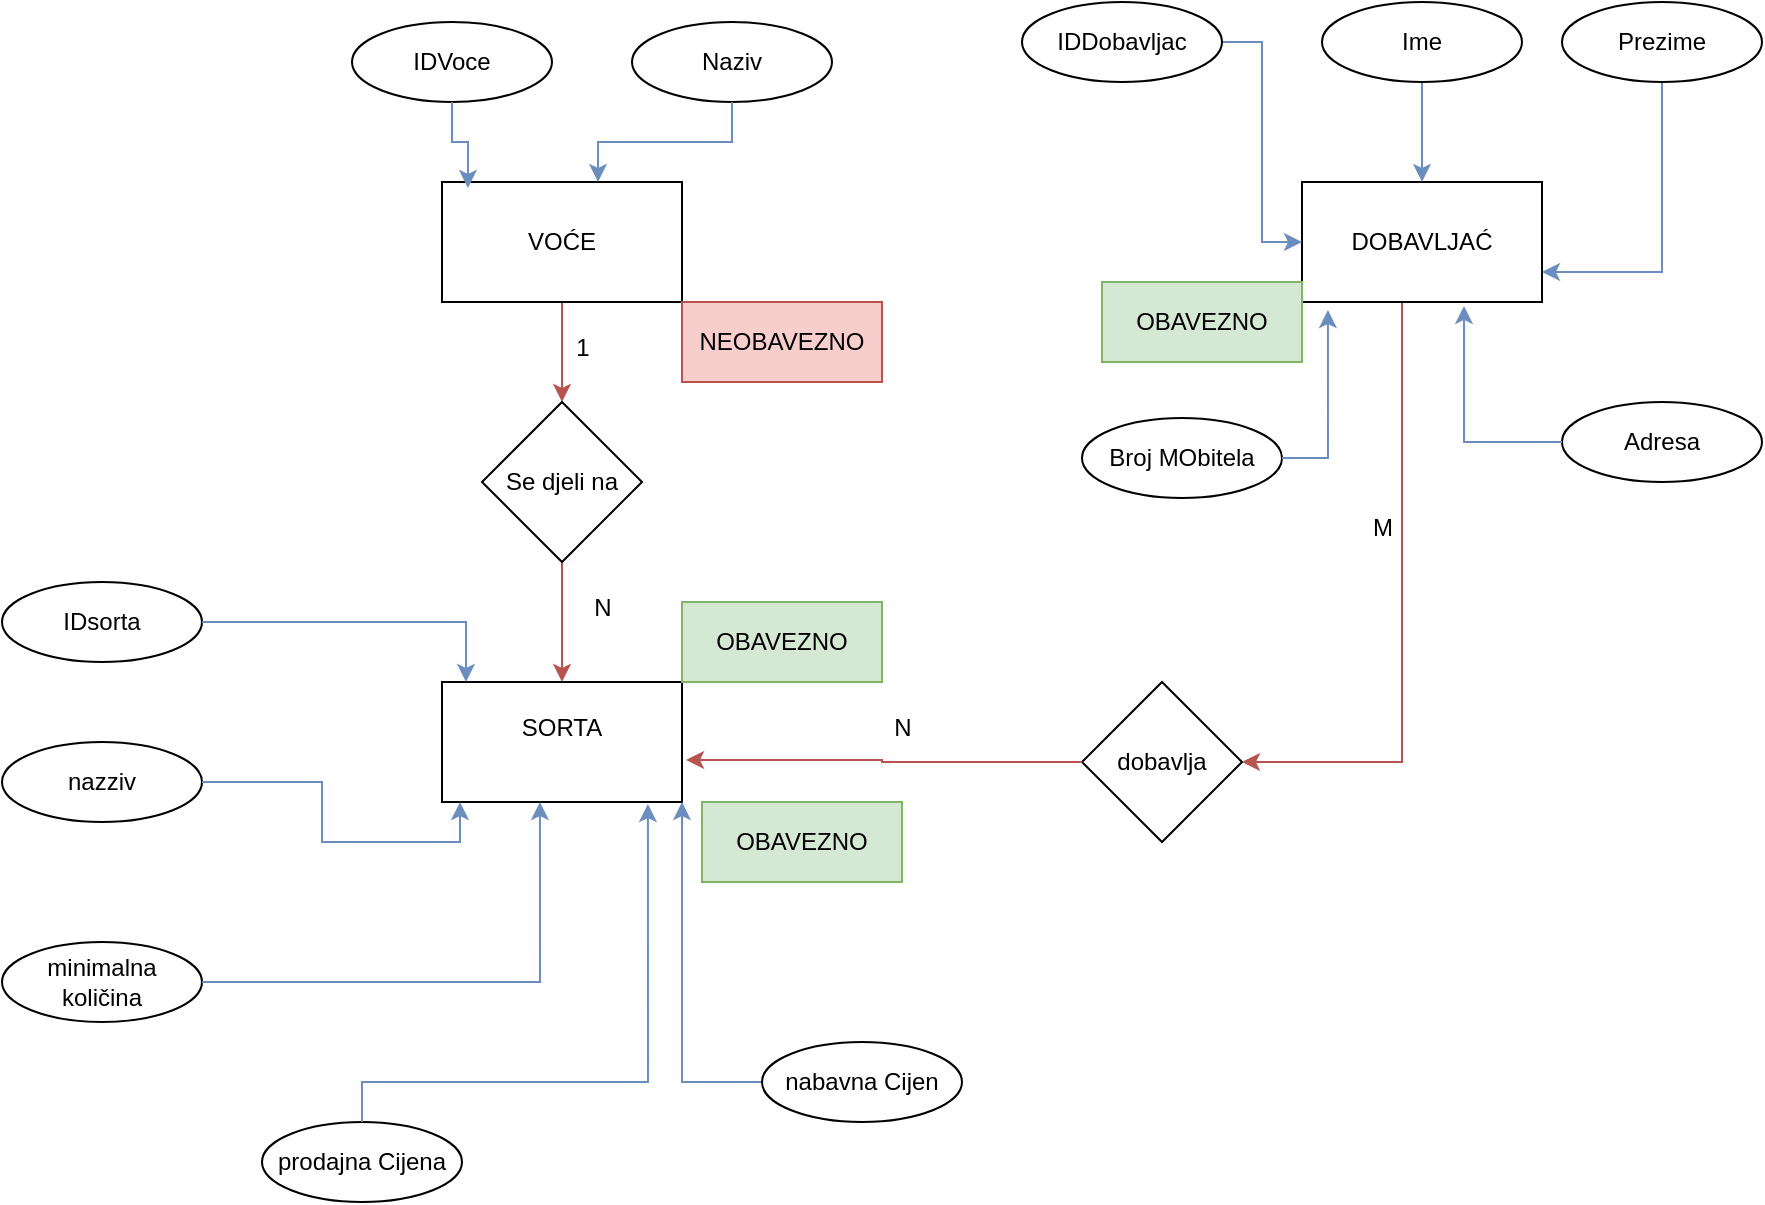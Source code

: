 <mxfile version="26.1.1">
  <diagram name="Page-1" id="MKJBxZC7SVXOA2IAfaPP">
    <mxGraphModel dx="2284" dy="746" grid="1" gridSize="10" guides="1" tooltips="1" connect="1" arrows="1" fold="1" page="1" pageScale="1" pageWidth="850" pageHeight="1100" math="0" shadow="0">
      <root>
        <mxCell id="0" />
        <mxCell id="1" parent="0" />
        <mxCell id="eTQndeM9FgUhA0bgiUzU-47" value="" style="edgeStyle=orthogonalEdgeStyle;rounded=0;orthogonalLoop=1;jettySize=auto;html=1;fillColor=#f8cecc;strokeColor=#b85450;" edge="1" parent="1" source="eTQndeM9FgUhA0bgiUzU-37" target="eTQndeM9FgUhA0bgiUzU-46">
          <mxGeometry relative="1" as="geometry" />
        </mxCell>
        <mxCell id="eTQndeM9FgUhA0bgiUzU-37" value="VOĆE" style="rounded=0;whiteSpace=wrap;html=1;" vertex="1" parent="1">
          <mxGeometry x="150" y="130" width="120" height="60" as="geometry" />
        </mxCell>
        <mxCell id="eTQndeM9FgUhA0bgiUzU-84" style="edgeStyle=orthogonalEdgeStyle;rounded=0;orthogonalLoop=1;jettySize=auto;html=1;entryX=1;entryY=0.5;entryDx=0;entryDy=0;fillColor=#f8cecc;strokeColor=#b85450;" edge="1" parent="1" source="eTQndeM9FgUhA0bgiUzU-38" target="eTQndeM9FgUhA0bgiUzU-39">
          <mxGeometry relative="1" as="geometry">
            <mxPoint x="640" y="430" as="targetPoint" />
            <Array as="points">
              <mxPoint x="630" y="420" />
            </Array>
          </mxGeometry>
        </mxCell>
        <mxCell id="eTQndeM9FgUhA0bgiUzU-38" value="DOBAVLJAĆ" style="rounded=0;whiteSpace=wrap;html=1;" vertex="1" parent="1">
          <mxGeometry x="580" y="130" width="120" height="60" as="geometry" />
        </mxCell>
        <mxCell id="eTQndeM9FgUhA0bgiUzU-39" value="dobavlja" style="rhombus;whiteSpace=wrap;html=1;" vertex="1" parent="1">
          <mxGeometry x="470" y="380" width="80" height="80" as="geometry" />
        </mxCell>
        <mxCell id="eTQndeM9FgUhA0bgiUzU-44" value="&lt;div&gt;SORTA&lt;/div&gt;&lt;div&gt;&lt;br&gt;&lt;/div&gt;" style="rounded=0;whiteSpace=wrap;html=1;" vertex="1" parent="1">
          <mxGeometry x="150" y="380" width="120" height="60" as="geometry" />
        </mxCell>
        <mxCell id="eTQndeM9FgUhA0bgiUzU-48" value="" style="edgeStyle=orthogonalEdgeStyle;rounded=0;orthogonalLoop=1;jettySize=auto;html=1;fillColor=#f8cecc;strokeColor=#b85450;" edge="1" parent="1" source="eTQndeM9FgUhA0bgiUzU-46" target="eTQndeM9FgUhA0bgiUzU-44">
          <mxGeometry relative="1" as="geometry" />
        </mxCell>
        <mxCell id="eTQndeM9FgUhA0bgiUzU-46" value="Se djeli na" style="rhombus;whiteSpace=wrap;html=1;" vertex="1" parent="1">
          <mxGeometry x="170" y="240" width="80" height="80" as="geometry" />
        </mxCell>
        <mxCell id="eTQndeM9FgUhA0bgiUzU-49" value="1" style="text;html=1;align=center;verticalAlign=middle;resizable=0;points=[];autosize=1;strokeColor=none;fillColor=none;" vertex="1" parent="1">
          <mxGeometry x="205" y="198" width="30" height="30" as="geometry" />
        </mxCell>
        <mxCell id="eTQndeM9FgUhA0bgiUzU-50" value="N" style="text;html=1;align=center;verticalAlign=middle;resizable=0;points=[];autosize=1;strokeColor=none;fillColor=none;" vertex="1" parent="1">
          <mxGeometry x="215" y="328" width="30" height="30" as="geometry" />
        </mxCell>
        <mxCell id="eTQndeM9FgUhA0bgiUzU-85" value="M" style="text;html=1;align=center;verticalAlign=middle;resizable=0;points=[];autosize=1;strokeColor=none;fillColor=none;" vertex="1" parent="1">
          <mxGeometry x="605" y="288" width="30" height="30" as="geometry" />
        </mxCell>
        <mxCell id="eTQndeM9FgUhA0bgiUzU-86" style="edgeStyle=orthogonalEdgeStyle;rounded=0;orthogonalLoop=1;jettySize=auto;html=1;entryX=1.017;entryY=0.65;entryDx=0;entryDy=0;entryPerimeter=0;fillColor=#f8cecc;strokeColor=#b85450;" edge="1" parent="1" source="eTQndeM9FgUhA0bgiUzU-39" target="eTQndeM9FgUhA0bgiUzU-44">
          <mxGeometry relative="1" as="geometry" />
        </mxCell>
        <mxCell id="eTQndeM9FgUhA0bgiUzU-87" value="N" style="text;html=1;align=center;verticalAlign=middle;resizable=0;points=[];autosize=1;strokeColor=none;fillColor=none;" vertex="1" parent="1">
          <mxGeometry x="365" y="388" width="30" height="30" as="geometry" />
        </mxCell>
        <mxCell id="eTQndeM9FgUhA0bgiUzU-88" value="IDVoce" style="ellipse;whiteSpace=wrap;html=1;align=center;" vertex="1" parent="1">
          <mxGeometry x="105" y="50" width="100" height="40" as="geometry" />
        </mxCell>
        <mxCell id="eTQndeM9FgUhA0bgiUzU-89" value="Naziv" style="ellipse;whiteSpace=wrap;html=1;align=center;" vertex="1" parent="1">
          <mxGeometry x="245" y="50" width="100" height="40" as="geometry" />
        </mxCell>
        <mxCell id="eTQndeM9FgUhA0bgiUzU-90" style="edgeStyle=orthogonalEdgeStyle;rounded=0;orthogonalLoop=1;jettySize=auto;html=1;entryX=0.108;entryY=0.05;entryDx=0;entryDy=0;entryPerimeter=0;fillColor=#dae8fc;strokeColor=#6c8ebf;" edge="1" parent="1" source="eTQndeM9FgUhA0bgiUzU-88" target="eTQndeM9FgUhA0bgiUzU-37">
          <mxGeometry relative="1" as="geometry" />
        </mxCell>
        <mxCell id="eTQndeM9FgUhA0bgiUzU-91" style="edgeStyle=orthogonalEdgeStyle;rounded=0;orthogonalLoop=1;jettySize=auto;html=1;entryX=0.65;entryY=0;entryDx=0;entryDy=0;entryPerimeter=0;fillColor=#dae8fc;strokeColor=#6c8ebf;" edge="1" parent="1" source="eTQndeM9FgUhA0bgiUzU-89" target="eTQndeM9FgUhA0bgiUzU-37">
          <mxGeometry relative="1" as="geometry" />
        </mxCell>
        <mxCell id="eTQndeM9FgUhA0bgiUzU-93" style="edgeStyle=orthogonalEdgeStyle;rounded=0;orthogonalLoop=1;jettySize=auto;html=1;entryX=0;entryY=0.5;entryDx=0;entryDy=0;fillColor=#dae8fc;strokeColor=#6c8ebf;" edge="1" parent="1" source="eTQndeM9FgUhA0bgiUzU-92" target="eTQndeM9FgUhA0bgiUzU-38">
          <mxGeometry relative="1" as="geometry" />
        </mxCell>
        <mxCell id="eTQndeM9FgUhA0bgiUzU-92" value="IDDobavljac" style="ellipse;whiteSpace=wrap;html=1;align=center;" vertex="1" parent="1">
          <mxGeometry x="440" y="40" width="100" height="40" as="geometry" />
        </mxCell>
        <mxCell id="eTQndeM9FgUhA0bgiUzU-98" style="edgeStyle=orthogonalEdgeStyle;rounded=0;orthogonalLoop=1;jettySize=auto;html=1;entryX=0.5;entryY=0;entryDx=0;entryDy=0;fillColor=#dae8fc;strokeColor=#6c8ebf;" edge="1" parent="1" source="eTQndeM9FgUhA0bgiUzU-94" target="eTQndeM9FgUhA0bgiUzU-38">
          <mxGeometry relative="1" as="geometry" />
        </mxCell>
        <mxCell id="eTQndeM9FgUhA0bgiUzU-94" value="Ime" style="ellipse;whiteSpace=wrap;html=1;align=center;" vertex="1" parent="1">
          <mxGeometry x="590" y="40" width="100" height="40" as="geometry" />
        </mxCell>
        <mxCell id="eTQndeM9FgUhA0bgiUzU-99" style="edgeStyle=orthogonalEdgeStyle;rounded=0;orthogonalLoop=1;jettySize=auto;html=1;entryX=1;entryY=0.75;entryDx=0;entryDy=0;fillColor=#dae8fc;strokeColor=#6c8ebf;" edge="1" parent="1" source="eTQndeM9FgUhA0bgiUzU-97" target="eTQndeM9FgUhA0bgiUzU-38">
          <mxGeometry relative="1" as="geometry">
            <Array as="points">
              <mxPoint x="760" y="175" />
            </Array>
          </mxGeometry>
        </mxCell>
        <mxCell id="eTQndeM9FgUhA0bgiUzU-97" value="Prezime" style="ellipse;whiteSpace=wrap;html=1;align=center;" vertex="1" parent="1">
          <mxGeometry x="710" y="40" width="100" height="40" as="geometry" />
        </mxCell>
        <mxCell id="eTQndeM9FgUhA0bgiUzU-100" value="Adresa" style="ellipse;whiteSpace=wrap;html=1;align=center;" vertex="1" parent="1">
          <mxGeometry x="710" y="240" width="100" height="40" as="geometry" />
        </mxCell>
        <mxCell id="eTQndeM9FgUhA0bgiUzU-101" style="edgeStyle=orthogonalEdgeStyle;rounded=0;orthogonalLoop=1;jettySize=auto;html=1;entryX=0.675;entryY=1.033;entryDx=0;entryDy=0;entryPerimeter=0;fillColor=#dae8fc;strokeColor=#6c8ebf;" edge="1" parent="1" source="eTQndeM9FgUhA0bgiUzU-100" target="eTQndeM9FgUhA0bgiUzU-38">
          <mxGeometry relative="1" as="geometry" />
        </mxCell>
        <mxCell id="eTQndeM9FgUhA0bgiUzU-102" value="Broj MObitela" style="ellipse;whiteSpace=wrap;html=1;align=center;" vertex="1" parent="1">
          <mxGeometry x="470" y="248" width="100" height="40" as="geometry" />
        </mxCell>
        <mxCell id="eTQndeM9FgUhA0bgiUzU-103" style="edgeStyle=orthogonalEdgeStyle;rounded=0;orthogonalLoop=1;jettySize=auto;html=1;entryX=0.108;entryY=1.067;entryDx=0;entryDy=0;entryPerimeter=0;fillColor=#dae8fc;strokeColor=#6c8ebf;" edge="1" parent="1" source="eTQndeM9FgUhA0bgiUzU-102" target="eTQndeM9FgUhA0bgiUzU-38">
          <mxGeometry relative="1" as="geometry" />
        </mxCell>
        <mxCell id="eTQndeM9FgUhA0bgiUzU-104" value="nazziv" style="ellipse;whiteSpace=wrap;html=1;align=center;" vertex="1" parent="1">
          <mxGeometry x="-70" y="410" width="100" height="40" as="geometry" />
        </mxCell>
        <mxCell id="eTQndeM9FgUhA0bgiUzU-105" value="IDsorta" style="ellipse;whiteSpace=wrap;html=1;align=center;" vertex="1" parent="1">
          <mxGeometry x="-70" y="330" width="100" height="40" as="geometry" />
        </mxCell>
        <mxCell id="eTQndeM9FgUhA0bgiUzU-106" value="&lt;div&gt;minimalna&lt;/div&gt;&lt;div&gt;količina&lt;/div&gt;" style="ellipse;whiteSpace=wrap;html=1;align=center;" vertex="1" parent="1">
          <mxGeometry x="-70" y="510" width="100" height="40" as="geometry" />
        </mxCell>
        <mxCell id="eTQndeM9FgUhA0bgiUzU-109" style="edgeStyle=orthogonalEdgeStyle;rounded=0;orthogonalLoop=1;jettySize=auto;html=1;entryX=0.408;entryY=1;entryDx=0;entryDy=0;entryPerimeter=0;fillColor=#dae8fc;strokeColor=#6c8ebf;" edge="1" parent="1" source="eTQndeM9FgUhA0bgiUzU-106" target="eTQndeM9FgUhA0bgiUzU-44">
          <mxGeometry relative="1" as="geometry" />
        </mxCell>
        <mxCell id="eTQndeM9FgUhA0bgiUzU-110" style="edgeStyle=orthogonalEdgeStyle;rounded=0;orthogonalLoop=1;jettySize=auto;html=1;entryX=0.075;entryY=1;entryDx=0;entryDy=0;entryPerimeter=0;fillColor=#dae8fc;strokeColor=#6c8ebf;" edge="1" parent="1" source="eTQndeM9FgUhA0bgiUzU-104" target="eTQndeM9FgUhA0bgiUzU-44">
          <mxGeometry relative="1" as="geometry" />
        </mxCell>
        <mxCell id="eTQndeM9FgUhA0bgiUzU-112" style="edgeStyle=orthogonalEdgeStyle;rounded=0;orthogonalLoop=1;jettySize=auto;html=1;entryX=0.1;entryY=0;entryDx=0;entryDy=0;entryPerimeter=0;fillColor=#dae8fc;strokeColor=#6c8ebf;" edge="1" parent="1" source="eTQndeM9FgUhA0bgiUzU-105" target="eTQndeM9FgUhA0bgiUzU-44">
          <mxGeometry relative="1" as="geometry" />
        </mxCell>
        <mxCell id="eTQndeM9FgUhA0bgiUzU-113" value="prodajna Cijena" style="ellipse;whiteSpace=wrap;html=1;align=center;" vertex="1" parent="1">
          <mxGeometry x="60" y="600" width="100" height="40" as="geometry" />
        </mxCell>
        <mxCell id="eTQndeM9FgUhA0bgiUzU-115" style="edgeStyle=orthogonalEdgeStyle;rounded=0;orthogonalLoop=1;jettySize=auto;html=1;entryX=1;entryY=1;entryDx=0;entryDy=0;fillColor=#dae8fc;strokeColor=#6c8ebf;" edge="1" parent="1" source="eTQndeM9FgUhA0bgiUzU-114" target="eTQndeM9FgUhA0bgiUzU-44">
          <mxGeometry relative="1" as="geometry" />
        </mxCell>
        <mxCell id="eTQndeM9FgUhA0bgiUzU-114" value="nabavna Cijen" style="ellipse;whiteSpace=wrap;html=1;align=center;" vertex="1" parent="1">
          <mxGeometry x="310" y="560" width="100" height="40" as="geometry" />
        </mxCell>
        <mxCell id="eTQndeM9FgUhA0bgiUzU-116" style="edgeStyle=orthogonalEdgeStyle;rounded=0;orthogonalLoop=1;jettySize=auto;html=1;entryX=0.858;entryY=1.017;entryDx=0;entryDy=0;entryPerimeter=0;fillColor=#dae8fc;strokeColor=#6c8ebf;" edge="1" parent="1" source="eTQndeM9FgUhA0bgiUzU-113" target="eTQndeM9FgUhA0bgiUzU-44">
          <mxGeometry relative="1" as="geometry">
            <Array as="points">
              <mxPoint x="110" y="580" />
              <mxPoint x="253" y="580" />
            </Array>
          </mxGeometry>
        </mxCell>
        <mxCell id="eTQndeM9FgUhA0bgiUzU-117" value="OBAVEZNO" style="whiteSpace=wrap;html=1;align=center;fillColor=#d5e8d4;strokeColor=#82b366;" vertex="1" parent="1">
          <mxGeometry x="270" y="340" width="100" height="40" as="geometry" />
        </mxCell>
        <mxCell id="eTQndeM9FgUhA0bgiUzU-118" value="NEOBAVEZNO" style="whiteSpace=wrap;html=1;align=center;fillColor=#f8cecc;strokeColor=#b85450;" vertex="1" parent="1">
          <mxGeometry x="270" y="190" width="100" height="40" as="geometry" />
        </mxCell>
        <mxCell id="eTQndeM9FgUhA0bgiUzU-119" value="OBAVEZNO" style="whiteSpace=wrap;html=1;align=center;fillColor=#d5e8d4;strokeColor=#82b366;" vertex="1" parent="1">
          <mxGeometry x="280" y="440" width="100" height="40" as="geometry" />
        </mxCell>
        <mxCell id="eTQndeM9FgUhA0bgiUzU-121" value="OBAVEZNO" style="whiteSpace=wrap;html=1;align=center;fillColor=#d5e8d4;strokeColor=#82b366;" vertex="1" parent="1">
          <mxGeometry x="480" y="180" width="100" height="40" as="geometry" />
        </mxCell>
      </root>
    </mxGraphModel>
  </diagram>
</mxfile>

